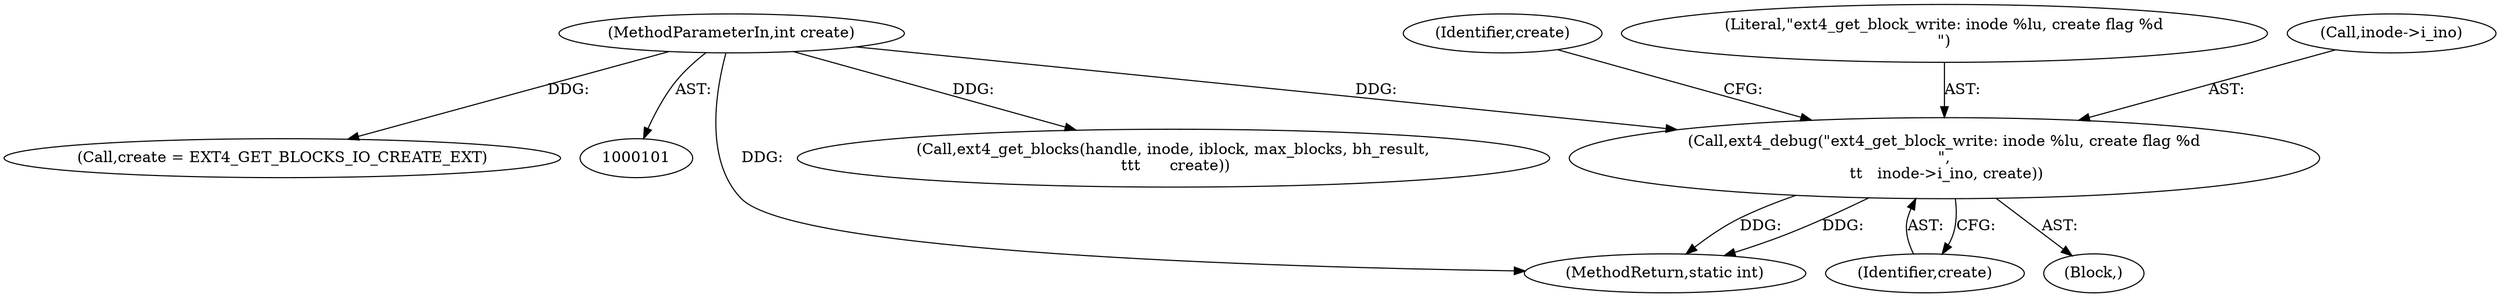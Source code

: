 digraph "0_linux_744692dc059845b2a3022119871846e74d4f6e11_8@pointer" {
"1000130" [label="(Call,ext4_debug(\"ext4_get_block_write: inode %lu, create flag %d\n\",\n \t\t   inode->i_ino, create))"];
"1000105" [label="(MethodParameterIn,int create)"];
"1000137" [label="(Identifier,create)"];
"1000130" [label="(Call,ext4_debug(\"ext4_get_block_write: inode %lu, create flag %d\n\",\n \t\t   inode->i_ino, create))"];
"1000105" [label="(MethodParameterIn,int create)"];
"1000131" [label="(Literal,\"ext4_get_block_write: inode %lu, create flag %d\n\")"];
"1000132" [label="(Call,inode->i_ino)"];
"1000135" [label="(Identifier,create)"];
"1000205" [label="(MethodReturn,static int)"];
"1000174" [label="(Call,ext4_get_blocks(handle, inode, iblock, max_blocks, bh_result,\n \t\t\t      create))"];
"1000136" [label="(Call,create = EXT4_GET_BLOCKS_IO_CREATE_EXT)"];
"1000106" [label="(Block,)"];
"1000130" -> "1000106"  [label="AST: "];
"1000130" -> "1000135"  [label="CFG: "];
"1000131" -> "1000130"  [label="AST: "];
"1000132" -> "1000130"  [label="AST: "];
"1000135" -> "1000130"  [label="AST: "];
"1000137" -> "1000130"  [label="CFG: "];
"1000130" -> "1000205"  [label="DDG: "];
"1000130" -> "1000205"  [label="DDG: "];
"1000105" -> "1000130"  [label="DDG: "];
"1000105" -> "1000101"  [label="AST: "];
"1000105" -> "1000205"  [label="DDG: "];
"1000105" -> "1000136"  [label="DDG: "];
"1000105" -> "1000174"  [label="DDG: "];
}
